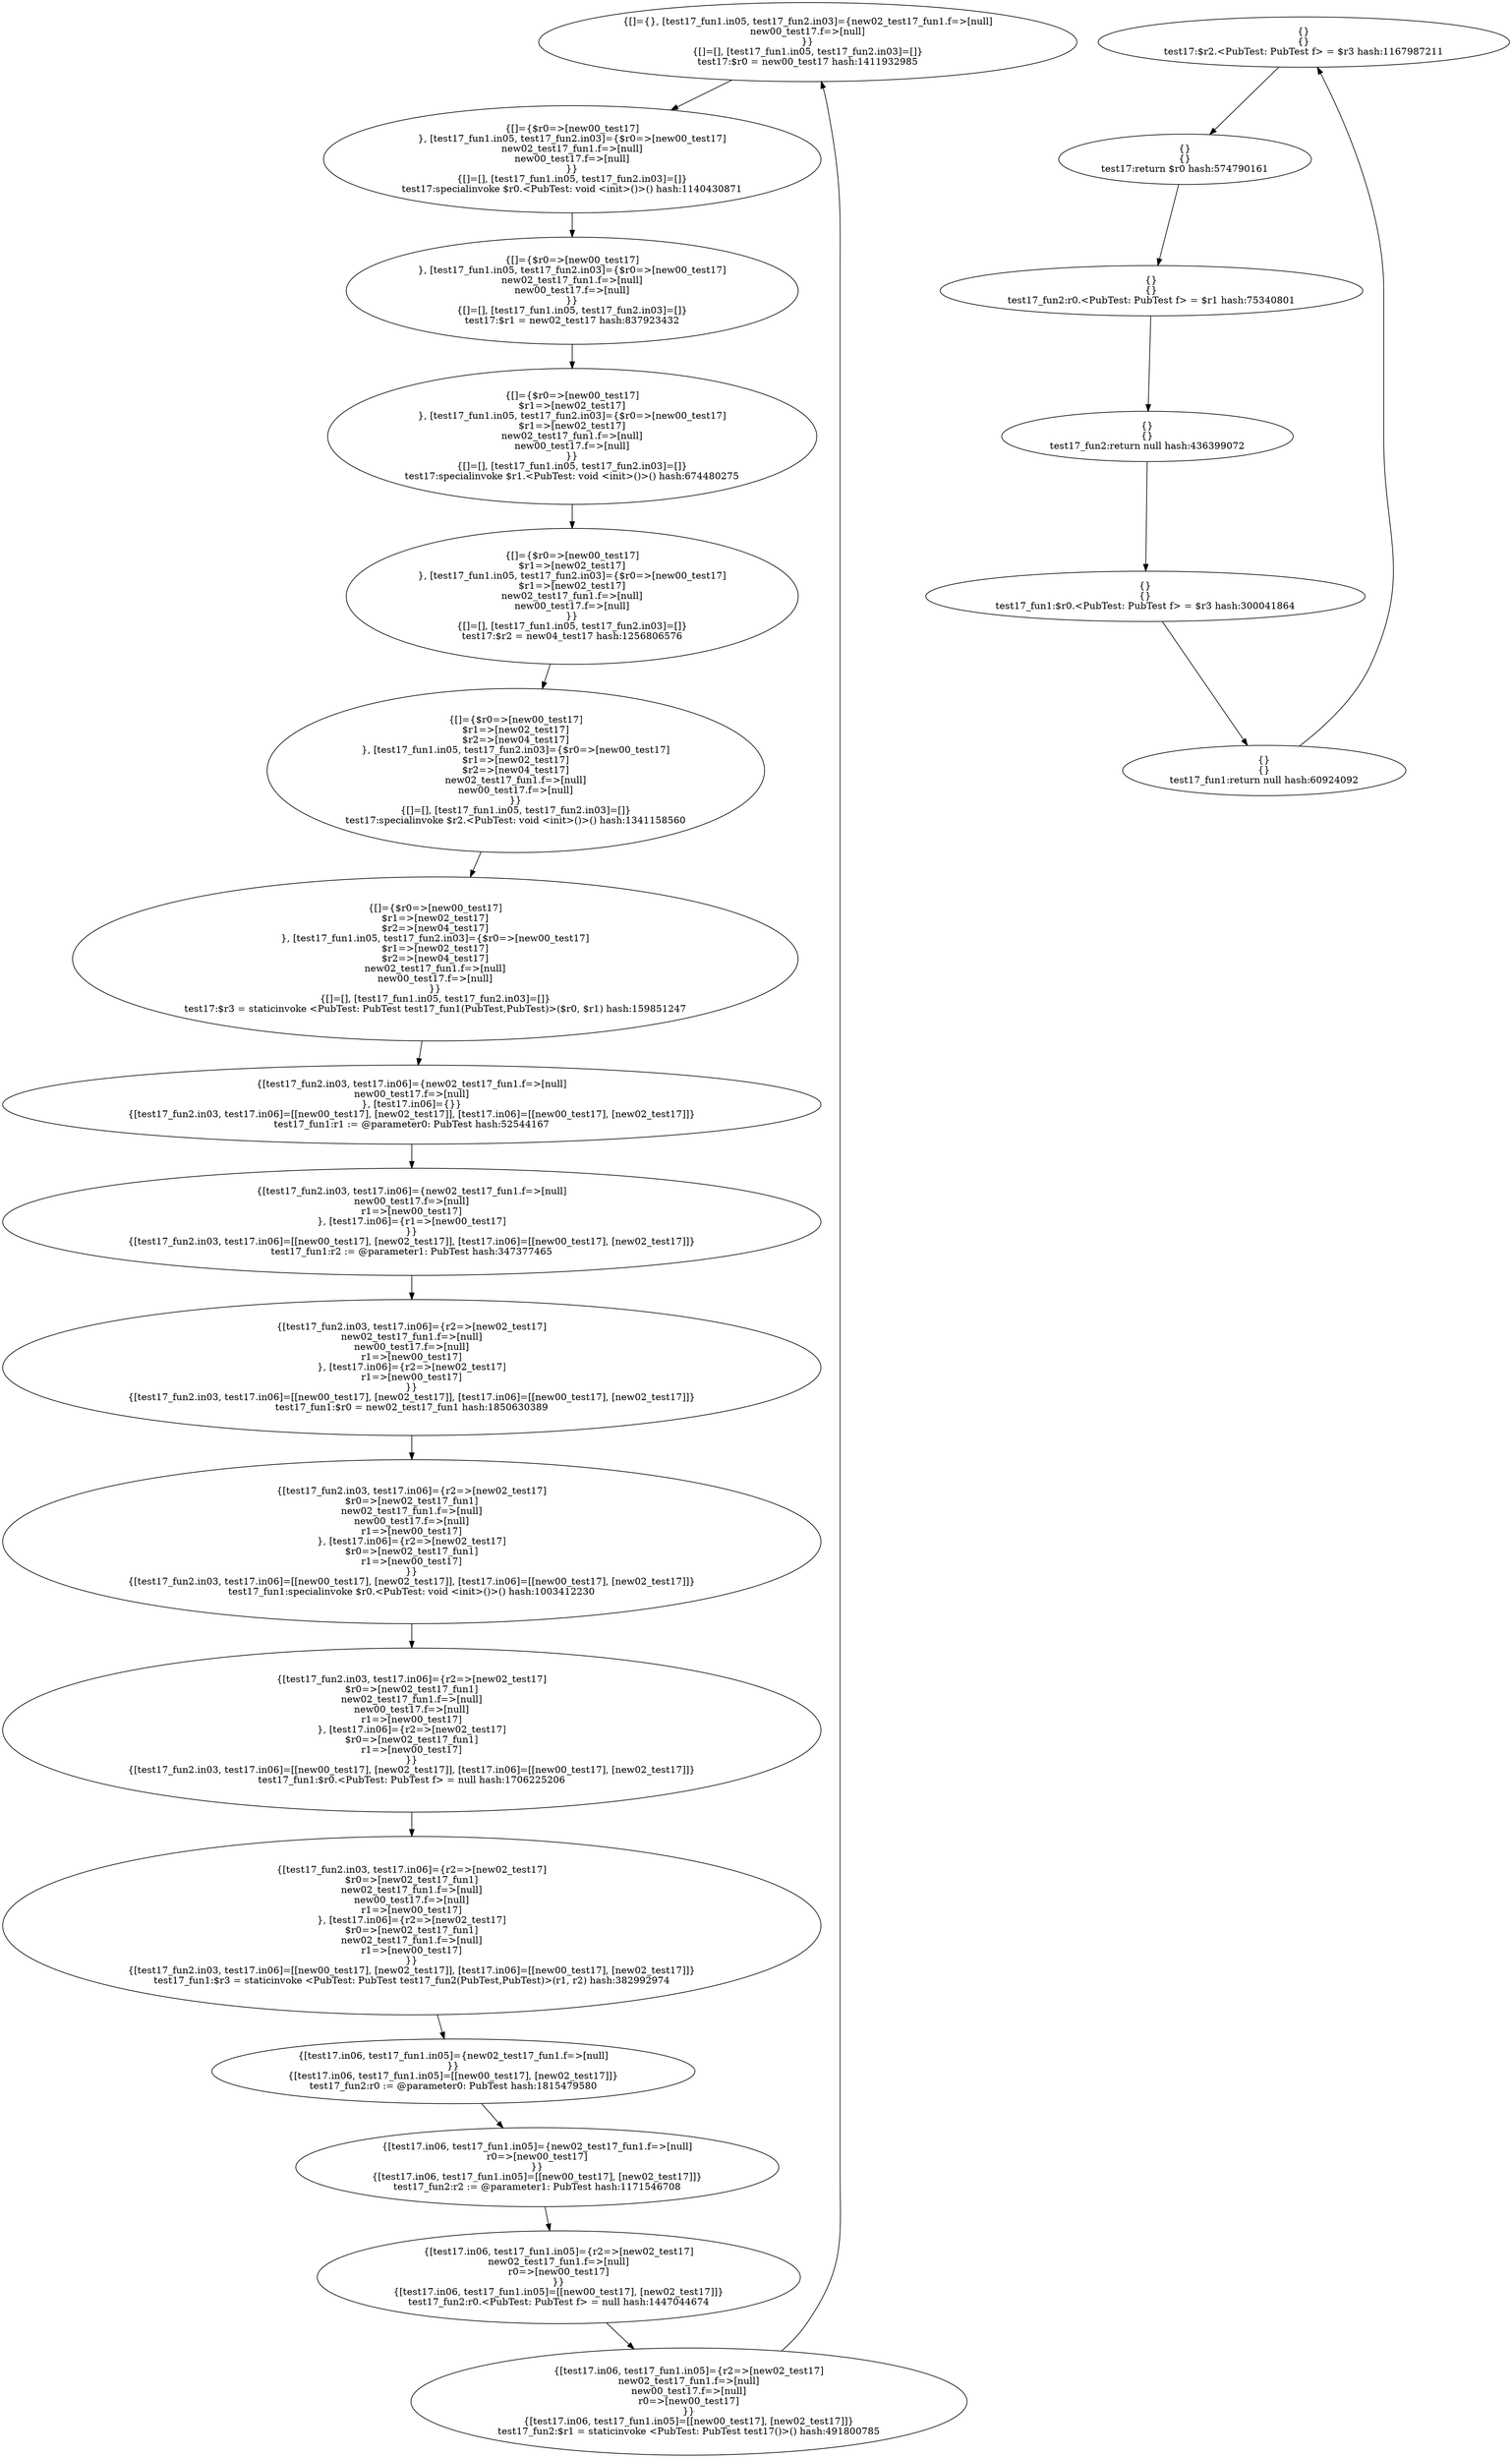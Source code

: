 digraph "./target1-pub/PubTest.test17" {
    "{[]={}, [test17_fun1.in05, test17_fun2.in03]={new02_test17_fun1.f=>[null]
new00_test17.f=>[null]
}}
{[]=[], [test17_fun1.in05, test17_fun2.in03]=[]}
test17:$r0 = new00_test17 hash:1411932985";
    "{[]={$r0=>[new00_test17]
}, [test17_fun1.in05, test17_fun2.in03]={$r0=>[new00_test17]
new02_test17_fun1.f=>[null]
new00_test17.f=>[null]
}}
{[]=[], [test17_fun1.in05, test17_fun2.in03]=[]}
test17:specialinvoke $r0.<PubTest: void <init>()>() hash:1140430871";
    "{[]={$r0=>[new00_test17]
}, [test17_fun1.in05, test17_fun2.in03]={$r0=>[new00_test17]
new02_test17_fun1.f=>[null]
new00_test17.f=>[null]
}}
{[]=[], [test17_fun1.in05, test17_fun2.in03]=[]}
test17:$r1 = new02_test17 hash:837923432";
    "{[]={$r0=>[new00_test17]
$r1=>[new02_test17]
}, [test17_fun1.in05, test17_fun2.in03]={$r0=>[new00_test17]
$r1=>[new02_test17]
new02_test17_fun1.f=>[null]
new00_test17.f=>[null]
}}
{[]=[], [test17_fun1.in05, test17_fun2.in03]=[]}
test17:specialinvoke $r1.<PubTest: void <init>()>() hash:674480275";
    "{[]={$r0=>[new00_test17]
$r1=>[new02_test17]
}, [test17_fun1.in05, test17_fun2.in03]={$r0=>[new00_test17]
$r1=>[new02_test17]
new02_test17_fun1.f=>[null]
new00_test17.f=>[null]
}}
{[]=[], [test17_fun1.in05, test17_fun2.in03]=[]}
test17:$r2 = new04_test17 hash:1256806576";
    "{[]={$r0=>[new00_test17]
$r1=>[new02_test17]
$r2=>[new04_test17]
}, [test17_fun1.in05, test17_fun2.in03]={$r0=>[new00_test17]
$r1=>[new02_test17]
$r2=>[new04_test17]
new02_test17_fun1.f=>[null]
new00_test17.f=>[null]
}}
{[]=[], [test17_fun1.in05, test17_fun2.in03]=[]}
test17:specialinvoke $r2.<PubTest: void <init>()>() hash:1341158560";
    "{[]={$r0=>[new00_test17]
$r1=>[new02_test17]
$r2=>[new04_test17]
}, [test17_fun1.in05, test17_fun2.in03]={$r0=>[new00_test17]
$r1=>[new02_test17]
$r2=>[new04_test17]
new02_test17_fun1.f=>[null]
new00_test17.f=>[null]
}}
{[]=[], [test17_fun1.in05, test17_fun2.in03]=[]}
test17:$r3 = staticinvoke <PubTest: PubTest test17_fun1(PubTest,PubTest)>($r0, $r1) hash:159851247";
    "{}
{}
test17:$r2.<PubTest: PubTest f> = $r3 hash:1167987211";
    "{}
{}
test17:return $r0 hash:574790161";
    "{[test17_fun2.in03, test17.in06]={new02_test17_fun1.f=>[null]
new00_test17.f=>[null]
}, [test17.in06]={}}
{[test17_fun2.in03, test17.in06]=[[new00_test17], [new02_test17]], [test17.in06]=[[new00_test17], [new02_test17]]}
test17_fun1:r1 := @parameter0: PubTest hash:52544167";
    "{[test17_fun2.in03, test17.in06]={new02_test17_fun1.f=>[null]
new00_test17.f=>[null]
r1=>[new00_test17]
}, [test17.in06]={r1=>[new00_test17]
}}
{[test17_fun2.in03, test17.in06]=[[new00_test17], [new02_test17]], [test17.in06]=[[new00_test17], [new02_test17]]}
test17_fun1:r2 := @parameter1: PubTest hash:347377465";
    "{[test17_fun2.in03, test17.in06]={r2=>[new02_test17]
new02_test17_fun1.f=>[null]
new00_test17.f=>[null]
r1=>[new00_test17]
}, [test17.in06]={r2=>[new02_test17]
r1=>[new00_test17]
}}
{[test17_fun2.in03, test17.in06]=[[new00_test17], [new02_test17]], [test17.in06]=[[new00_test17], [new02_test17]]}
test17_fun1:$r0 = new02_test17_fun1 hash:1850630389";
    "{[test17_fun2.in03, test17.in06]={r2=>[new02_test17]
$r0=>[new02_test17_fun1]
new02_test17_fun1.f=>[null]
new00_test17.f=>[null]
r1=>[new00_test17]
}, [test17.in06]={r2=>[new02_test17]
$r0=>[new02_test17_fun1]
r1=>[new00_test17]
}}
{[test17_fun2.in03, test17.in06]=[[new00_test17], [new02_test17]], [test17.in06]=[[new00_test17], [new02_test17]]}
test17_fun1:specialinvoke $r0.<PubTest: void <init>()>() hash:1003412230";
    "{[test17_fun2.in03, test17.in06]={r2=>[new02_test17]
$r0=>[new02_test17_fun1]
new02_test17_fun1.f=>[null]
new00_test17.f=>[null]
r1=>[new00_test17]
}, [test17.in06]={r2=>[new02_test17]
$r0=>[new02_test17_fun1]
r1=>[new00_test17]
}}
{[test17_fun2.in03, test17.in06]=[[new00_test17], [new02_test17]], [test17.in06]=[[new00_test17], [new02_test17]]}
test17_fun1:$r0.<PubTest: PubTest f> = null hash:1706225206";
    "{[test17_fun2.in03, test17.in06]={r2=>[new02_test17]
$r0=>[new02_test17_fun1]
new02_test17_fun1.f=>[null]
new00_test17.f=>[null]
r1=>[new00_test17]
}, [test17.in06]={r2=>[new02_test17]
$r0=>[new02_test17_fun1]
new02_test17_fun1.f=>[null]
r1=>[new00_test17]
}}
{[test17_fun2.in03, test17.in06]=[[new00_test17], [new02_test17]], [test17.in06]=[[new00_test17], [new02_test17]]}
test17_fun1:$r3 = staticinvoke <PubTest: PubTest test17_fun2(PubTest,PubTest)>(r1, r2) hash:382992974";
    "{}
{}
test17_fun1:$r0.<PubTest: PubTest f> = $r3 hash:300041864";
    "{}
{}
test17_fun1:return null hash:60924092";
    "{[test17.in06, test17_fun1.in05]={new02_test17_fun1.f=>[null]
}}
{[test17.in06, test17_fun1.in05]=[[new00_test17], [new02_test17]]}
test17_fun2:r0 := @parameter0: PubTest hash:1815479580";
    "{[test17.in06, test17_fun1.in05]={new02_test17_fun1.f=>[null]
r0=>[new00_test17]
}}
{[test17.in06, test17_fun1.in05]=[[new00_test17], [new02_test17]]}
test17_fun2:r2 := @parameter1: PubTest hash:1171546708";
    "{[test17.in06, test17_fun1.in05]={r2=>[new02_test17]
new02_test17_fun1.f=>[null]
r0=>[new00_test17]
}}
{[test17.in06, test17_fun1.in05]=[[new00_test17], [new02_test17]]}
test17_fun2:r0.<PubTest: PubTest f> = null hash:1447044674";
    "{[test17.in06, test17_fun1.in05]={r2=>[new02_test17]
new02_test17_fun1.f=>[null]
new00_test17.f=>[null]
r0=>[new00_test17]
}}
{[test17.in06, test17_fun1.in05]=[[new00_test17], [new02_test17]]}
test17_fun2:$r1 = staticinvoke <PubTest: PubTest test17()>() hash:491800785";
    "{}
{}
test17_fun2:r0.<PubTest: PubTest f> = $r1 hash:75340801";
    "{}
{}
test17_fun2:return null hash:436399072";
    "{[]={}, [test17_fun1.in05, test17_fun2.in03]={new02_test17_fun1.f=>[null]
new00_test17.f=>[null]
}}
{[]=[], [test17_fun1.in05, test17_fun2.in03]=[]}
test17:$r0 = new00_test17 hash:1411932985"->"{[]={$r0=>[new00_test17]
}, [test17_fun1.in05, test17_fun2.in03]={$r0=>[new00_test17]
new02_test17_fun1.f=>[null]
new00_test17.f=>[null]
}}
{[]=[], [test17_fun1.in05, test17_fun2.in03]=[]}
test17:specialinvoke $r0.<PubTest: void <init>()>() hash:1140430871";
    "{[]={$r0=>[new00_test17]
}, [test17_fun1.in05, test17_fun2.in03]={$r0=>[new00_test17]
new02_test17_fun1.f=>[null]
new00_test17.f=>[null]
}}
{[]=[], [test17_fun1.in05, test17_fun2.in03]=[]}
test17:specialinvoke $r0.<PubTest: void <init>()>() hash:1140430871"->"{[]={$r0=>[new00_test17]
}, [test17_fun1.in05, test17_fun2.in03]={$r0=>[new00_test17]
new02_test17_fun1.f=>[null]
new00_test17.f=>[null]
}}
{[]=[], [test17_fun1.in05, test17_fun2.in03]=[]}
test17:$r1 = new02_test17 hash:837923432";
    "{[]={$r0=>[new00_test17]
}, [test17_fun1.in05, test17_fun2.in03]={$r0=>[new00_test17]
new02_test17_fun1.f=>[null]
new00_test17.f=>[null]
}}
{[]=[], [test17_fun1.in05, test17_fun2.in03]=[]}
test17:$r1 = new02_test17 hash:837923432"->"{[]={$r0=>[new00_test17]
$r1=>[new02_test17]
}, [test17_fun1.in05, test17_fun2.in03]={$r0=>[new00_test17]
$r1=>[new02_test17]
new02_test17_fun1.f=>[null]
new00_test17.f=>[null]
}}
{[]=[], [test17_fun1.in05, test17_fun2.in03]=[]}
test17:specialinvoke $r1.<PubTest: void <init>()>() hash:674480275";
    "{[]={$r0=>[new00_test17]
$r1=>[new02_test17]
}, [test17_fun1.in05, test17_fun2.in03]={$r0=>[new00_test17]
$r1=>[new02_test17]
new02_test17_fun1.f=>[null]
new00_test17.f=>[null]
}}
{[]=[], [test17_fun1.in05, test17_fun2.in03]=[]}
test17:specialinvoke $r1.<PubTest: void <init>()>() hash:674480275"->"{[]={$r0=>[new00_test17]
$r1=>[new02_test17]
}, [test17_fun1.in05, test17_fun2.in03]={$r0=>[new00_test17]
$r1=>[new02_test17]
new02_test17_fun1.f=>[null]
new00_test17.f=>[null]
}}
{[]=[], [test17_fun1.in05, test17_fun2.in03]=[]}
test17:$r2 = new04_test17 hash:1256806576";
    "{[]={$r0=>[new00_test17]
$r1=>[new02_test17]
}, [test17_fun1.in05, test17_fun2.in03]={$r0=>[new00_test17]
$r1=>[new02_test17]
new02_test17_fun1.f=>[null]
new00_test17.f=>[null]
}}
{[]=[], [test17_fun1.in05, test17_fun2.in03]=[]}
test17:$r2 = new04_test17 hash:1256806576"->"{[]={$r0=>[new00_test17]
$r1=>[new02_test17]
$r2=>[new04_test17]
}, [test17_fun1.in05, test17_fun2.in03]={$r0=>[new00_test17]
$r1=>[new02_test17]
$r2=>[new04_test17]
new02_test17_fun1.f=>[null]
new00_test17.f=>[null]
}}
{[]=[], [test17_fun1.in05, test17_fun2.in03]=[]}
test17:specialinvoke $r2.<PubTest: void <init>()>() hash:1341158560";
    "{[]={$r0=>[new00_test17]
$r1=>[new02_test17]
$r2=>[new04_test17]
}, [test17_fun1.in05, test17_fun2.in03]={$r0=>[new00_test17]
$r1=>[new02_test17]
$r2=>[new04_test17]
new02_test17_fun1.f=>[null]
new00_test17.f=>[null]
}}
{[]=[], [test17_fun1.in05, test17_fun2.in03]=[]}
test17:specialinvoke $r2.<PubTest: void <init>()>() hash:1341158560"->"{[]={$r0=>[new00_test17]
$r1=>[new02_test17]
$r2=>[new04_test17]
}, [test17_fun1.in05, test17_fun2.in03]={$r0=>[new00_test17]
$r1=>[new02_test17]
$r2=>[new04_test17]
new02_test17_fun1.f=>[null]
new00_test17.f=>[null]
}}
{[]=[], [test17_fun1.in05, test17_fun2.in03]=[]}
test17:$r3 = staticinvoke <PubTest: PubTest test17_fun1(PubTest,PubTest)>($r0, $r1) hash:159851247";
    "{[]={$r0=>[new00_test17]
$r1=>[new02_test17]
$r2=>[new04_test17]
}, [test17_fun1.in05, test17_fun2.in03]={$r0=>[new00_test17]
$r1=>[new02_test17]
$r2=>[new04_test17]
new02_test17_fun1.f=>[null]
new00_test17.f=>[null]
}}
{[]=[], [test17_fun1.in05, test17_fun2.in03]=[]}
test17:$r3 = staticinvoke <PubTest: PubTest test17_fun1(PubTest,PubTest)>($r0, $r1) hash:159851247"->"{[test17_fun2.in03, test17.in06]={new02_test17_fun1.f=>[null]
new00_test17.f=>[null]
}, [test17.in06]={}}
{[test17_fun2.in03, test17.in06]=[[new00_test17], [new02_test17]], [test17.in06]=[[new00_test17], [new02_test17]]}
test17_fun1:r1 := @parameter0: PubTest hash:52544167";
    "{}
{}
test17:$r2.<PubTest: PubTest f> = $r3 hash:1167987211"->"{}
{}
test17:return $r0 hash:574790161";
    "{}
{}
test17:return $r0 hash:574790161"->"{}
{}
test17_fun2:r0.<PubTest: PubTest f> = $r1 hash:75340801";
    "{[test17_fun2.in03, test17.in06]={new02_test17_fun1.f=>[null]
new00_test17.f=>[null]
}, [test17.in06]={}}
{[test17_fun2.in03, test17.in06]=[[new00_test17], [new02_test17]], [test17.in06]=[[new00_test17], [new02_test17]]}
test17_fun1:r1 := @parameter0: PubTest hash:52544167"->"{[test17_fun2.in03, test17.in06]={new02_test17_fun1.f=>[null]
new00_test17.f=>[null]
r1=>[new00_test17]
}, [test17.in06]={r1=>[new00_test17]
}}
{[test17_fun2.in03, test17.in06]=[[new00_test17], [new02_test17]], [test17.in06]=[[new00_test17], [new02_test17]]}
test17_fun1:r2 := @parameter1: PubTest hash:347377465";
    "{[test17_fun2.in03, test17.in06]={new02_test17_fun1.f=>[null]
new00_test17.f=>[null]
r1=>[new00_test17]
}, [test17.in06]={r1=>[new00_test17]
}}
{[test17_fun2.in03, test17.in06]=[[new00_test17], [new02_test17]], [test17.in06]=[[new00_test17], [new02_test17]]}
test17_fun1:r2 := @parameter1: PubTest hash:347377465"->"{[test17_fun2.in03, test17.in06]={r2=>[new02_test17]
new02_test17_fun1.f=>[null]
new00_test17.f=>[null]
r1=>[new00_test17]
}, [test17.in06]={r2=>[new02_test17]
r1=>[new00_test17]
}}
{[test17_fun2.in03, test17.in06]=[[new00_test17], [new02_test17]], [test17.in06]=[[new00_test17], [new02_test17]]}
test17_fun1:$r0 = new02_test17_fun1 hash:1850630389";
    "{[test17_fun2.in03, test17.in06]={r2=>[new02_test17]
new02_test17_fun1.f=>[null]
new00_test17.f=>[null]
r1=>[new00_test17]
}, [test17.in06]={r2=>[new02_test17]
r1=>[new00_test17]
}}
{[test17_fun2.in03, test17.in06]=[[new00_test17], [new02_test17]], [test17.in06]=[[new00_test17], [new02_test17]]}
test17_fun1:$r0 = new02_test17_fun1 hash:1850630389"->"{[test17_fun2.in03, test17.in06]={r2=>[new02_test17]
$r0=>[new02_test17_fun1]
new02_test17_fun1.f=>[null]
new00_test17.f=>[null]
r1=>[new00_test17]
}, [test17.in06]={r2=>[new02_test17]
$r0=>[new02_test17_fun1]
r1=>[new00_test17]
}}
{[test17_fun2.in03, test17.in06]=[[new00_test17], [new02_test17]], [test17.in06]=[[new00_test17], [new02_test17]]}
test17_fun1:specialinvoke $r0.<PubTest: void <init>()>() hash:1003412230";
    "{[test17_fun2.in03, test17.in06]={r2=>[new02_test17]
$r0=>[new02_test17_fun1]
new02_test17_fun1.f=>[null]
new00_test17.f=>[null]
r1=>[new00_test17]
}, [test17.in06]={r2=>[new02_test17]
$r0=>[new02_test17_fun1]
r1=>[new00_test17]
}}
{[test17_fun2.in03, test17.in06]=[[new00_test17], [new02_test17]], [test17.in06]=[[new00_test17], [new02_test17]]}
test17_fun1:specialinvoke $r0.<PubTest: void <init>()>() hash:1003412230"->"{[test17_fun2.in03, test17.in06]={r2=>[new02_test17]
$r0=>[new02_test17_fun1]
new02_test17_fun1.f=>[null]
new00_test17.f=>[null]
r1=>[new00_test17]
}, [test17.in06]={r2=>[new02_test17]
$r0=>[new02_test17_fun1]
r1=>[new00_test17]
}}
{[test17_fun2.in03, test17.in06]=[[new00_test17], [new02_test17]], [test17.in06]=[[new00_test17], [new02_test17]]}
test17_fun1:$r0.<PubTest: PubTest f> = null hash:1706225206";
    "{[test17_fun2.in03, test17.in06]={r2=>[new02_test17]
$r0=>[new02_test17_fun1]
new02_test17_fun1.f=>[null]
new00_test17.f=>[null]
r1=>[new00_test17]
}, [test17.in06]={r2=>[new02_test17]
$r0=>[new02_test17_fun1]
r1=>[new00_test17]
}}
{[test17_fun2.in03, test17.in06]=[[new00_test17], [new02_test17]], [test17.in06]=[[new00_test17], [new02_test17]]}
test17_fun1:$r0.<PubTest: PubTest f> = null hash:1706225206"->"{[test17_fun2.in03, test17.in06]={r2=>[new02_test17]
$r0=>[new02_test17_fun1]
new02_test17_fun1.f=>[null]
new00_test17.f=>[null]
r1=>[new00_test17]
}, [test17.in06]={r2=>[new02_test17]
$r0=>[new02_test17_fun1]
new02_test17_fun1.f=>[null]
r1=>[new00_test17]
}}
{[test17_fun2.in03, test17.in06]=[[new00_test17], [new02_test17]], [test17.in06]=[[new00_test17], [new02_test17]]}
test17_fun1:$r3 = staticinvoke <PubTest: PubTest test17_fun2(PubTest,PubTest)>(r1, r2) hash:382992974";
    "{[test17_fun2.in03, test17.in06]={r2=>[new02_test17]
$r0=>[new02_test17_fun1]
new02_test17_fun1.f=>[null]
new00_test17.f=>[null]
r1=>[new00_test17]
}, [test17.in06]={r2=>[new02_test17]
$r0=>[new02_test17_fun1]
new02_test17_fun1.f=>[null]
r1=>[new00_test17]
}}
{[test17_fun2.in03, test17.in06]=[[new00_test17], [new02_test17]], [test17.in06]=[[new00_test17], [new02_test17]]}
test17_fun1:$r3 = staticinvoke <PubTest: PubTest test17_fun2(PubTest,PubTest)>(r1, r2) hash:382992974"->"{[test17.in06, test17_fun1.in05]={new02_test17_fun1.f=>[null]
}}
{[test17.in06, test17_fun1.in05]=[[new00_test17], [new02_test17]]}
test17_fun2:r0 := @parameter0: PubTest hash:1815479580";
    "{}
{}
test17_fun1:$r0.<PubTest: PubTest f> = $r3 hash:300041864"->"{}
{}
test17_fun1:return null hash:60924092";
    "{}
{}
test17_fun1:return null hash:60924092"->"{}
{}
test17:$r2.<PubTest: PubTest f> = $r3 hash:1167987211";
    "{[test17.in06, test17_fun1.in05]={new02_test17_fun1.f=>[null]
}}
{[test17.in06, test17_fun1.in05]=[[new00_test17], [new02_test17]]}
test17_fun2:r0 := @parameter0: PubTest hash:1815479580"->"{[test17.in06, test17_fun1.in05]={new02_test17_fun1.f=>[null]
r0=>[new00_test17]
}}
{[test17.in06, test17_fun1.in05]=[[new00_test17], [new02_test17]]}
test17_fun2:r2 := @parameter1: PubTest hash:1171546708";
    "{[test17.in06, test17_fun1.in05]={new02_test17_fun1.f=>[null]
r0=>[new00_test17]
}}
{[test17.in06, test17_fun1.in05]=[[new00_test17], [new02_test17]]}
test17_fun2:r2 := @parameter1: PubTest hash:1171546708"->"{[test17.in06, test17_fun1.in05]={r2=>[new02_test17]
new02_test17_fun1.f=>[null]
r0=>[new00_test17]
}}
{[test17.in06, test17_fun1.in05]=[[new00_test17], [new02_test17]]}
test17_fun2:r0.<PubTest: PubTest f> = null hash:1447044674";
    "{[test17.in06, test17_fun1.in05]={r2=>[new02_test17]
new02_test17_fun1.f=>[null]
r0=>[new00_test17]
}}
{[test17.in06, test17_fun1.in05]=[[new00_test17], [new02_test17]]}
test17_fun2:r0.<PubTest: PubTest f> = null hash:1447044674"->"{[test17.in06, test17_fun1.in05]={r2=>[new02_test17]
new02_test17_fun1.f=>[null]
new00_test17.f=>[null]
r0=>[new00_test17]
}}
{[test17.in06, test17_fun1.in05]=[[new00_test17], [new02_test17]]}
test17_fun2:$r1 = staticinvoke <PubTest: PubTest test17()>() hash:491800785";
    "{[test17.in06, test17_fun1.in05]={r2=>[new02_test17]
new02_test17_fun1.f=>[null]
new00_test17.f=>[null]
r0=>[new00_test17]
}}
{[test17.in06, test17_fun1.in05]=[[new00_test17], [new02_test17]]}
test17_fun2:$r1 = staticinvoke <PubTest: PubTest test17()>() hash:491800785"->"{[]={}, [test17_fun1.in05, test17_fun2.in03]={new02_test17_fun1.f=>[null]
new00_test17.f=>[null]
}}
{[]=[], [test17_fun1.in05, test17_fun2.in03]=[]}
test17:$r0 = new00_test17 hash:1411932985";
    "{}
{}
test17_fun2:r0.<PubTest: PubTest f> = $r1 hash:75340801"->"{}
{}
test17_fun2:return null hash:436399072";
    "{}
{}
test17_fun2:return null hash:436399072"->"{}
{}
test17_fun1:$r0.<PubTest: PubTest f> = $r3 hash:300041864";
}
